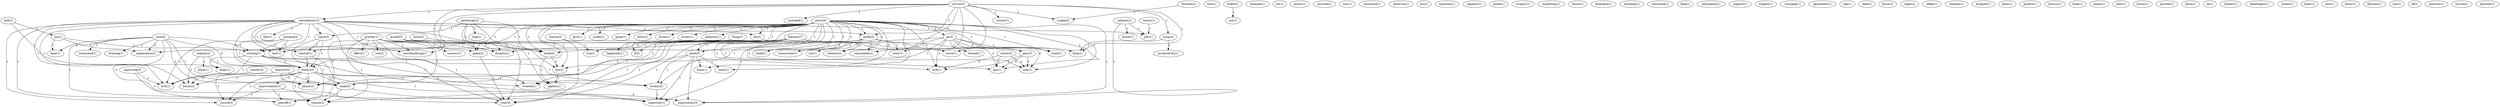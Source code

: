 digraph G {
  hell [ label="hell(2)" ];
  isn [ label="isn(1)" ];
  helps [ label="helps(1)" ];
  improving [ label="improving(3)" ];
  butt [ label="butt(1)" ];
  reason [ label="reason(2)" ];
  hart [ label="hart(1)" ];
  ticket [ label="ticket(2)" ];
  use [ label="use(1)" ];
  example [ label="example(1)" ];
  nit [ label="nit(1)" ];
  winning [ label="winning(1)" ];
  explanation [ label="explanation(2)" ];
  hear [ label="hear(1)" ];
  power [ label="power(1)" ];
  occured [ label="occured(1)" ];
  finished [ label="finished(2)" ];
  couple [ label="couple(2)" ];
  arrival [ label="arrival(5)" ];
  included [ label="included(1)" ];
  jump [ label="jump(3)" ];
  attendance [ label="attendance(12)" ];
  made [ label="made(2)" ];
  source [ label="source(1)" ];
  move [ label="move(1)" ];
  story [ label="story(1)" ];
  reassemble [ label="reassemble(1)" ];
  game [ label="game(2)" ];
  drop [ label="drop(1)" ];
  dynasty [ label="dynasty(1)" ];
  increase [ label="increase(2)" ];
  team [ label="team(10)" ];
  last [ label="last(1)" ];
  star [ label="star(1)" ];
  continued [ label="continued(1)" ];
  deserves [ label="deserves(1)" ];
  ass [ label="ass(1)" ];
  maintain [ label="maintain(1)" ];
  capacity [ label="capacity(1)" ];
  case [ label="case(6)" ];
  transcend [ label="transcend(1)" ];
  drawing [ label="drawing(1)" ];
  make [ label="make(4)" ];
  player [ label="player(2)" ];
  expectation [ label="expectation(3)" ];
  thing [ label="thing(2)" ];
  happened [ label="happened(1)" ];
  guide [ label="guide(1)" ];
  surgery [ label="surgery(1)" ];
  winner [ label="winner(4)" ];
  haven [ label="haven(2)" ];
  marketing [ label="marketing(1)" ];
  found [ label="found(1)" ];
  productivity [ label="productivity(1)" ];
  dchhabra [ label="dchhabra(1)" ];
  watch [ label="watch(3)" ];
  kick [ label="kick(1)" ];
  guy [ label="guy(1)" ];
  side [ label="side(1)" ];
  doubling [ label="doubling(1)" ];
  reasoning [ label="reasoning(1)" ];
  etc [ label="etc(2)" ];
  came [ label="came(3)" ];
  started [ label="started(1)" ];
  edu [ label="edu(1)" ];
  record [ label="record(3)" ];
  playoff [ label="playoff(1)" ];
  year [ label="year(6)" ];
  merchandising [ label="merchandising(1)" ];
  pitt [ label="pitt(1)" ];
  help [ label="help(1)" ];
  emergence [ label="emergence(1)" ];
  support [ label="support(1)" ];
  mario [ label="mario(9)" ];
  build [ label="build(1)" ];
  go [ label="go(3)" ];
  give [ label="give(1)" ];
  credit [ label="credit(1)" ];
  ll [ label="ll(2)" ];
  transaction [ label="transaction(1)" ];
  play [ label="play(3)" ];
  point [ label="point(5)" ];
  hockey [ label="hockey(2)" ];
  wasn [ label="wasn(1)" ];
  grant [ label="grant(1)" ];
  superstar [ label="superstar(1)" ];
  come [ label="come(1)" ];
  interest [ label="interest(2)" ];
  draw [ label="draw(2)" ];
  created [ label="created(1)" ];
  wrote [ label="wrote(1)" ];
  mind [ label="mind(1)" ];
  try [ label="try(1)" ];
  writes [ label="writes(1)" ];
  think [ label="think(4)" ];
  fan [ label="fan(2)" ];
  publicity [ label="publicity(1)" ];
  subject [ label="subject(1)" ];
  winnipeg [ label="winnipeg(1)" ];
  agreement [ label="agreement(1)" ];
  stpl [ label="stpl(1)" ];
  read [ label="read(1)" ];
  know [ label="know(1)" ];
  roger [ label="roger(2)" ];
  improve [ label="improve(2)" ];
  thread [ label="thread(2)" ];
  pittsburgh [ label="pittsburgh(3)" ];
  type [ label="type(1)" ];
  applies [ label="applies(1)" ];
  season [ label="season(3)" ];
  win [ label="win(1)" ];
  explain [ label="explain(2)" ];
  place [ label="place(1)" ];
  improvement [ label="improvement(3)" ];
  coffey [ label="coffey(1)" ];
  chhabra [ label="chhabra(1)" ];
  lemieux [ label="lemieux(7)" ];
  dropped [ label="dropped(1)" ];
  dean [ label="dean(1)" ];
  predict [ label="predict(1)" ];
  history [ label="history(1)" ];
  book [ label="book(1)" ];
  ismail [ label="ismail(1)" ];
  oiler [ label="oiler(1)" ];
  forum [ label="forum(1)" ];
  gretzky [ label="gretzky(5)" ];
  success [ label="success(1)" ];
  effect [ label="effect(1)" ];
  see [ label="see(2)" ];
  provide [ label="provide(1)" ];
  leave [ label="leave(1)" ];
  ok [ label="ok(1)" ];
  teemu [ label="teemu(1)" ];
  term [ label="term(2)" ];
  stanley [ label="stanley(1)" ];
  bandwagon [ label="bandwagon(1)" ];
  mcnall [ label="mcnall(3)" ];
  selanne [ label="selanne(3)" ];
  doubt [ label="doubt(1)" ];
  rocket [ label="rocket(1)" ];
  knee [ label="knee(1)" ];
  ross [ label="ross(1)" ];
  latter [ label="latter(1)" ];
  falcione [ label="falcione(1)" ];
  imo [ label="imo(1)" ];
  cfl [ label="cfl(2)" ];
  mention [ label="mention(1)" ];
  gretzky [ label="gretzky(1)" ];
  turned [ label="turned(1)" ];
  anybody [ label="anybody(1)" ];
  hell -> isn [ label="1" ];
  hell -> helps [ label="1" ];
  improving -> butt [ label="1" ];
  improving -> reason [ label="1" ];
  ticket -> use [ label="1" ];
  isn -> winning [ label="1" ];
  isn -> explanation [ label="1" ];
  isn -> hear [ label="1" ];
  finished -> couple [ label="1" ];
  arrival -> included [ label="1" ];
  arrival -> jump [ label="1" ];
  arrival -> attendance [ label="1" ];
  arrival -> made [ label="1" ];
  arrival -> source [ label="1" ];
  arrival -> move [ label="1" ];
  arrival -> couple [ label="1" ];
  arrival -> story [ label="1" ];
  arrival -> reassemble [ label="1" ];
  arrival -> game [ label="1" ];
  arrival -> drop [ label="1" ];
  arrival -> dynasty [ label="1" ];
  increase -> winning [ label="1" ];
  increase -> team [ label="1" ];
  increase -> butt [ label="1" ];
  increase -> last [ label="1" ];
  case -> transcend [ label="1" ];
  case -> drawing [ label="1" ];
  case -> winning [ label="1" ];
  case -> team [ label="2" ];
  case -> explanation [ label="2" ];
  case -> make [ label="1" ];
  case -> reason [ label="1" ];
  case -> player [ label="1" ];
  case -> expectation [ label="2" ];
  case -> hear [ label="2" ];
  thing -> happened [ label="1" ];
  thing -> game [ label="1" ];
  winner -> haven [ label="2" ];
  jump -> productivity [ label="2" ];
  jump -> drop [ label="1" ];
  watch -> kick [ label="2" ];
  watch -> guy [ label="2" ];
  watch -> side [ label="2" ];
  attendance -> winning [ label="1" ];
  attendance -> made [ label="1" ];
  attendance -> etc [ label="1" ];
  attendance -> came [ label="1" ];
  attendance -> started [ label="1" ];
  attendance -> team [ label="2" ];
  attendance -> edu [ label="1" ];
  attendance -> butt [ label="1" ];
  attendance -> haven [ label="1" ];
  attendance -> record [ label="1" ];
  attendance -> playoff [ label="1" ];
  attendance -> year [ label="1" ];
  attendance -> last [ label="1" ];
  attendance -> drop [ label="2" ];
  attendance -> merchandising [ label="1" ];
  attendance -> pitt [ label="1" ];
  mario -> winning [ label="1" ];
  mario -> made [ label="1" ];
  mario -> etc [ label="1" ];
  mario -> build [ label="1" ];
  mario -> go [ label="2" ];
  mario -> team [ label="2" ];
  mario -> explanation [ label="1" ];
  mario -> give [ label="1" ];
  mario -> credit [ label="1" ];
  mario -> ll [ label="1" ];
  mario -> transaction [ label="1" ];
  mario -> play [ label="1" ];
  mario -> point [ label="1" ];
  mario -> hockey [ label="1" ];
  mario -> wasn [ label="1" ];
  mario -> grant [ label="1" ];
  mario -> kick [ label="1" ];
  mario -> superstar [ label="1" ];
  mario -> guy [ label="1" ];
  mario -> come [ label="1" ];
  mario -> interest [ label="2" ];
  mario -> draw [ label="1" ];
  mario -> created [ label="1" ];
  mario -> wrote [ label="1" ];
  mario -> mind [ label="1" ];
  mario -> try [ label="1" ];
  mario -> writes [ label="1" ];
  mario -> expectation [ label="1" ];
  mario -> side [ label="1" ];
  mario -> think [ label="1" ];
  mario -> fan [ label="1" ];
  mario -> publicity [ label="1" ];
  winning -> helps [ label="1" ];
  winning -> team [ label="1" ];
  winning -> hockey [ label="1" ];
  winning -> butt [ label="1" ];
  winning -> superstar [ label="1" ];
  winning -> created [ label="1" ];
  made -> build [ label="1" ];
  made -> move [ label="1" ];
  made -> transaction [ label="1" ];
  made -> story [ label="1" ];
  made -> reassemble [ label="1" ];
  made -> try [ label="1" ];
  made -> dynasty [ label="1" ];
  etc -> interest [ label="2" ];
  improve -> make [ label="1" ];
  improve -> record [ label="1" ];
  improve -> player [ label="1" ];
  go -> started [ label="1" ];
  go -> thread [ label="1" ];
  go -> play [ label="2" ];
  go -> kick [ label="2" ];
  go -> guy [ label="2" ];
  go -> interest [ label="1" ];
  go -> mind [ label="1" ];
  go -> side [ label="2" ];
  go -> fan [ label="1" ];
  pittsburgh -> came [ label="1" ];
  pittsburgh -> year [ label="1" ];
  pittsburgh -> type [ label="1" ];
  pittsburgh -> think [ label="1" ];
  pittsburgh -> fan [ label="1" ];
  pittsburgh -> applies [ label="1" ];
  season -> win [ label="1" ];
  season -> year [ label="1" ];
  came -> started [ label="1" ];
  came -> team [ label="1" ];
  came -> playoff [ label="1" ];
  explain -> team [ label="1" ];
  explain -> place [ label="1" ];
  explain -> haven [ label="1" ];
  started -> team [ label="1" ];
  started -> playoff [ label="1" ];
  team -> improvement [ label="2" ];
  team -> hockey [ label="1" ];
  team -> butt [ label="1" ];
  team -> make [ label="1" ];
  team -> haven [ label="1" ];
  team -> record [ label="2" ];
  team -> superstar [ label="1" ];
  team -> reason [ label="1" ];
  team -> created [ label="1" ];
  team -> player [ label="1" ];
  lemieux -> win [ label="1" ];
  lemieux -> ll [ label="1" ];
  lemieux -> play [ label="1" ];
  lemieux -> point [ label="1" ];
  lemieux -> make [ label="1" ];
  lemieux -> kick [ label="1" ];
  lemieux -> guy [ label="1" ];
  lemieux -> reason [ label="1" ];
  lemieux -> player [ label="2" ];
  lemieux -> year [ label="1" ];
  lemieux -> side [ label="1" ];
  lemieux -> think [ label="3" ];
  improvement -> record [ label="1" ];
  improvement -> playoff [ label="1" ];
  improvement -> year [ label="1" ];
  play -> kick [ label="2" ];
  play -> guy [ label="2" ];
  play -> side [ label="2" ];
  point -> hockey [ label="1" ];
  point -> wasn [ label="1" ];
  point -> superstar [ label="1" ];
  point -> come [ label="1" ];
  point -> created [ label="1" ];
  point -> expectation [ label="1" ];
  hockey -> superstar [ label="1" ];
  gretzky -> success [ label="1" ];
  gretzky -> make [ label="1" ];
  gretzky -> effect [ label="1" ];
  gretzky -> game [ label="2" ];
  gretzky -> reason [ label="1" ];
  gretzky -> player [ label="2" ];
  gretzky -> year [ label="1" ];
  gretzky -> drop [ label="1" ];
  gretzky -> see [ label="1" ];
  gretzky -> think [ label="3" ];
  gretzky -> dynasty [ label="1" ];
  gretzky -> merchandising [ label="1" ];
  make -> reason [ label="2" ];
  make -> expectation [ label="2" ];
  teemu -> pitt [ label="1" ];
  term -> last [ label="1" ];
  term -> think [ label="1" ];
  mcnall -> dynasty [ label="2" ];
  mcnall -> merchandising [ label="1" ];
  game -> year [ label="1" ];
  selanne -> doubt [ label="1" ];
  selanne -> expectation [ label="1" ];
  selanne -> pitt [ label="1" ];
  think -> fan [ label="2" ];
  think -> applies [ label="1" ];
  fan -> applies [ label="1" ];
}
